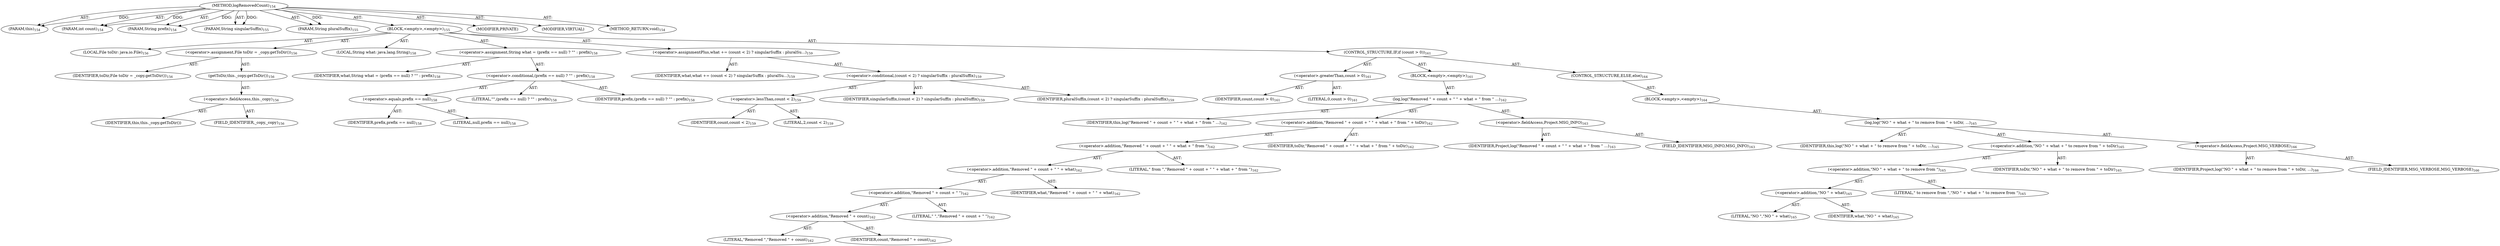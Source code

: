 digraph "logRemovedCount" {  
"111669149699" [label = <(METHOD,logRemovedCount)<SUB>154</SUB>> ]
"115964116995" [label = <(PARAM,this)<SUB>154</SUB>> ]
"115964116999" [label = <(PARAM,int count)<SUB>154</SUB>> ]
"115964117000" [label = <(PARAM,String prefix)<SUB>154</SUB>> ]
"115964117001" [label = <(PARAM,String singularSuffix)<SUB>155</SUB>> ]
"115964117002" [label = <(PARAM,String pluralSuffix)<SUB>155</SUB>> ]
"25769803781" [label = <(BLOCK,&lt;empty&gt;,&lt;empty&gt;)<SUB>155</SUB>> ]
"94489280517" [label = <(LOCAL,File toDir: java.io.File)<SUB>156</SUB>> ]
"30064771131" [label = <(&lt;operator&gt;.assignment,File toDir = _copy.getToDir())<SUB>156</SUB>> ]
"68719476792" [label = <(IDENTIFIER,toDir,File toDir = _copy.getToDir())<SUB>156</SUB>> ]
"30064771132" [label = <(getToDir,this._copy.getToDir())<SUB>156</SUB>> ]
"30064771133" [label = <(&lt;operator&gt;.fieldAccess,this._copy)<SUB>156</SUB>> ]
"68719476793" [label = <(IDENTIFIER,this,this._copy.getToDir())> ]
"55834574864" [label = <(FIELD_IDENTIFIER,_copy,_copy)<SUB>156</SUB>> ]
"94489280518" [label = <(LOCAL,String what: java.lang.String)<SUB>158</SUB>> ]
"30064771134" [label = <(&lt;operator&gt;.assignment,String what = (prefix == null) ? &quot;&quot; : prefix)<SUB>158</SUB>> ]
"68719476794" [label = <(IDENTIFIER,what,String what = (prefix == null) ? &quot;&quot; : prefix)<SUB>158</SUB>> ]
"30064771135" [label = <(&lt;operator&gt;.conditional,(prefix == null) ? &quot;&quot; : prefix)<SUB>158</SUB>> ]
"30064771136" [label = <(&lt;operator&gt;.equals,prefix == null)<SUB>158</SUB>> ]
"68719476795" [label = <(IDENTIFIER,prefix,prefix == null)<SUB>158</SUB>> ]
"90194313236" [label = <(LITERAL,null,prefix == null)<SUB>158</SUB>> ]
"90194313237" [label = <(LITERAL,&quot;&quot;,(prefix == null) ? &quot;&quot; : prefix)<SUB>158</SUB>> ]
"68719476796" [label = <(IDENTIFIER,prefix,(prefix == null) ? &quot;&quot; : prefix)<SUB>158</SUB>> ]
"30064771137" [label = <(&lt;operator&gt;.assignmentPlus,what += (count &lt; 2) ? singularSuffix : pluralSu...)<SUB>159</SUB>> ]
"68719476797" [label = <(IDENTIFIER,what,what += (count &lt; 2) ? singularSuffix : pluralSu...)<SUB>159</SUB>> ]
"30064771138" [label = <(&lt;operator&gt;.conditional,(count &lt; 2) ? singularSuffix : pluralSuffix)<SUB>159</SUB>> ]
"30064771139" [label = <(&lt;operator&gt;.lessThan,count &lt; 2)<SUB>159</SUB>> ]
"68719476798" [label = <(IDENTIFIER,count,count &lt; 2)<SUB>159</SUB>> ]
"90194313238" [label = <(LITERAL,2,count &lt; 2)<SUB>159</SUB>> ]
"68719476799" [label = <(IDENTIFIER,singularSuffix,(count &lt; 2) ? singularSuffix : pluralSuffix)<SUB>159</SUB>> ]
"68719476800" [label = <(IDENTIFIER,pluralSuffix,(count &lt; 2) ? singularSuffix : pluralSuffix)<SUB>159</SUB>> ]
"47244640258" [label = <(CONTROL_STRUCTURE,IF,if (count &gt; 0))<SUB>161</SUB>> ]
"30064771140" [label = <(&lt;operator&gt;.greaterThan,count &gt; 0)<SUB>161</SUB>> ]
"68719476801" [label = <(IDENTIFIER,count,count &gt; 0)<SUB>161</SUB>> ]
"90194313239" [label = <(LITERAL,0,count &gt; 0)<SUB>161</SUB>> ]
"25769803782" [label = <(BLOCK,&lt;empty&gt;,&lt;empty&gt;)<SUB>161</SUB>> ]
"30064771141" [label = <(log,log(&quot;Removed &quot; + count + &quot; &quot; + what + &quot; from &quot; ...)<SUB>162</SUB>> ]
"68719476749" [label = <(IDENTIFIER,this,log(&quot;Removed &quot; + count + &quot; &quot; + what + &quot; from &quot; ...)<SUB>162</SUB>> ]
"30064771142" [label = <(&lt;operator&gt;.addition,&quot;Removed &quot; + count + &quot; &quot; + what + &quot; from &quot; + toDir)<SUB>162</SUB>> ]
"30064771143" [label = <(&lt;operator&gt;.addition,&quot;Removed &quot; + count + &quot; &quot; + what + &quot; from &quot;)<SUB>162</SUB>> ]
"30064771144" [label = <(&lt;operator&gt;.addition,&quot;Removed &quot; + count + &quot; &quot; + what)<SUB>162</SUB>> ]
"30064771145" [label = <(&lt;operator&gt;.addition,&quot;Removed &quot; + count + &quot; &quot;)<SUB>162</SUB>> ]
"30064771146" [label = <(&lt;operator&gt;.addition,&quot;Removed &quot; + count)<SUB>162</SUB>> ]
"90194313240" [label = <(LITERAL,&quot;Removed &quot;,&quot;Removed &quot; + count)<SUB>162</SUB>> ]
"68719476802" [label = <(IDENTIFIER,count,&quot;Removed &quot; + count)<SUB>162</SUB>> ]
"90194313241" [label = <(LITERAL,&quot; &quot;,&quot;Removed &quot; + count + &quot; &quot;)<SUB>162</SUB>> ]
"68719476803" [label = <(IDENTIFIER,what,&quot;Removed &quot; + count + &quot; &quot; + what)<SUB>162</SUB>> ]
"90194313242" [label = <(LITERAL,&quot; from &quot;,&quot;Removed &quot; + count + &quot; &quot; + what + &quot; from &quot;)<SUB>162</SUB>> ]
"68719476804" [label = <(IDENTIFIER,toDir,&quot;Removed &quot; + count + &quot; &quot; + what + &quot; from &quot; + toDir)<SUB>162</SUB>> ]
"30064771147" [label = <(&lt;operator&gt;.fieldAccess,Project.MSG_INFO)<SUB>163</SUB>> ]
"68719476805" [label = <(IDENTIFIER,Project,log(&quot;Removed &quot; + count + &quot; &quot; + what + &quot; from &quot; ...)<SUB>163</SUB>> ]
"55834574865" [label = <(FIELD_IDENTIFIER,MSG_INFO,MSG_INFO)<SUB>163</SUB>> ]
"47244640259" [label = <(CONTROL_STRUCTURE,ELSE,else)<SUB>164</SUB>> ]
"25769803783" [label = <(BLOCK,&lt;empty&gt;,&lt;empty&gt;)<SUB>164</SUB>> ]
"30064771148" [label = <(log,log(&quot;NO &quot; + what + &quot; to remove from &quot; + toDir, ...)<SUB>165</SUB>> ]
"68719476750" [label = <(IDENTIFIER,this,log(&quot;NO &quot; + what + &quot; to remove from &quot; + toDir, ...)<SUB>165</SUB>> ]
"30064771149" [label = <(&lt;operator&gt;.addition,&quot;NO &quot; + what + &quot; to remove from &quot; + toDir)<SUB>165</SUB>> ]
"30064771150" [label = <(&lt;operator&gt;.addition,&quot;NO &quot; + what + &quot; to remove from &quot;)<SUB>165</SUB>> ]
"30064771151" [label = <(&lt;operator&gt;.addition,&quot;NO &quot; + what)<SUB>165</SUB>> ]
"90194313243" [label = <(LITERAL,&quot;NO &quot;,&quot;NO &quot; + what)<SUB>165</SUB>> ]
"68719476806" [label = <(IDENTIFIER,what,&quot;NO &quot; + what)<SUB>165</SUB>> ]
"90194313244" [label = <(LITERAL,&quot; to remove from &quot;,&quot;NO &quot; + what + &quot; to remove from &quot;)<SUB>165</SUB>> ]
"68719476807" [label = <(IDENTIFIER,toDir,&quot;NO &quot; + what + &quot; to remove from &quot; + toDir)<SUB>165</SUB>> ]
"30064771152" [label = <(&lt;operator&gt;.fieldAccess,Project.MSG_VERBOSE)<SUB>166</SUB>> ]
"68719476808" [label = <(IDENTIFIER,Project,log(&quot;NO &quot; + what + &quot; to remove from &quot; + toDir, ...)<SUB>166</SUB>> ]
"55834574866" [label = <(FIELD_IDENTIFIER,MSG_VERBOSE,MSG_VERBOSE)<SUB>166</SUB>> ]
"133143986183" [label = <(MODIFIER,PRIVATE)> ]
"133143986184" [label = <(MODIFIER,VIRTUAL)> ]
"128849018883" [label = <(METHOD_RETURN,void)<SUB>154</SUB>> ]
  "111669149699" -> "115964116995"  [ label = "AST: "] 
  "111669149699" -> "115964116999"  [ label = "AST: "] 
  "111669149699" -> "115964117000"  [ label = "AST: "] 
  "111669149699" -> "115964117001"  [ label = "AST: "] 
  "111669149699" -> "115964117002"  [ label = "AST: "] 
  "111669149699" -> "25769803781"  [ label = "AST: "] 
  "111669149699" -> "133143986183"  [ label = "AST: "] 
  "111669149699" -> "133143986184"  [ label = "AST: "] 
  "111669149699" -> "128849018883"  [ label = "AST: "] 
  "25769803781" -> "94489280517"  [ label = "AST: "] 
  "25769803781" -> "30064771131"  [ label = "AST: "] 
  "25769803781" -> "94489280518"  [ label = "AST: "] 
  "25769803781" -> "30064771134"  [ label = "AST: "] 
  "25769803781" -> "30064771137"  [ label = "AST: "] 
  "25769803781" -> "47244640258"  [ label = "AST: "] 
  "30064771131" -> "68719476792"  [ label = "AST: "] 
  "30064771131" -> "30064771132"  [ label = "AST: "] 
  "30064771132" -> "30064771133"  [ label = "AST: "] 
  "30064771133" -> "68719476793"  [ label = "AST: "] 
  "30064771133" -> "55834574864"  [ label = "AST: "] 
  "30064771134" -> "68719476794"  [ label = "AST: "] 
  "30064771134" -> "30064771135"  [ label = "AST: "] 
  "30064771135" -> "30064771136"  [ label = "AST: "] 
  "30064771135" -> "90194313237"  [ label = "AST: "] 
  "30064771135" -> "68719476796"  [ label = "AST: "] 
  "30064771136" -> "68719476795"  [ label = "AST: "] 
  "30064771136" -> "90194313236"  [ label = "AST: "] 
  "30064771137" -> "68719476797"  [ label = "AST: "] 
  "30064771137" -> "30064771138"  [ label = "AST: "] 
  "30064771138" -> "30064771139"  [ label = "AST: "] 
  "30064771138" -> "68719476799"  [ label = "AST: "] 
  "30064771138" -> "68719476800"  [ label = "AST: "] 
  "30064771139" -> "68719476798"  [ label = "AST: "] 
  "30064771139" -> "90194313238"  [ label = "AST: "] 
  "47244640258" -> "30064771140"  [ label = "AST: "] 
  "47244640258" -> "25769803782"  [ label = "AST: "] 
  "47244640258" -> "47244640259"  [ label = "AST: "] 
  "30064771140" -> "68719476801"  [ label = "AST: "] 
  "30064771140" -> "90194313239"  [ label = "AST: "] 
  "25769803782" -> "30064771141"  [ label = "AST: "] 
  "30064771141" -> "68719476749"  [ label = "AST: "] 
  "30064771141" -> "30064771142"  [ label = "AST: "] 
  "30064771141" -> "30064771147"  [ label = "AST: "] 
  "30064771142" -> "30064771143"  [ label = "AST: "] 
  "30064771142" -> "68719476804"  [ label = "AST: "] 
  "30064771143" -> "30064771144"  [ label = "AST: "] 
  "30064771143" -> "90194313242"  [ label = "AST: "] 
  "30064771144" -> "30064771145"  [ label = "AST: "] 
  "30064771144" -> "68719476803"  [ label = "AST: "] 
  "30064771145" -> "30064771146"  [ label = "AST: "] 
  "30064771145" -> "90194313241"  [ label = "AST: "] 
  "30064771146" -> "90194313240"  [ label = "AST: "] 
  "30064771146" -> "68719476802"  [ label = "AST: "] 
  "30064771147" -> "68719476805"  [ label = "AST: "] 
  "30064771147" -> "55834574865"  [ label = "AST: "] 
  "47244640259" -> "25769803783"  [ label = "AST: "] 
  "25769803783" -> "30064771148"  [ label = "AST: "] 
  "30064771148" -> "68719476750"  [ label = "AST: "] 
  "30064771148" -> "30064771149"  [ label = "AST: "] 
  "30064771148" -> "30064771152"  [ label = "AST: "] 
  "30064771149" -> "30064771150"  [ label = "AST: "] 
  "30064771149" -> "68719476807"  [ label = "AST: "] 
  "30064771150" -> "30064771151"  [ label = "AST: "] 
  "30064771150" -> "90194313244"  [ label = "AST: "] 
  "30064771151" -> "90194313243"  [ label = "AST: "] 
  "30064771151" -> "68719476806"  [ label = "AST: "] 
  "30064771152" -> "68719476808"  [ label = "AST: "] 
  "30064771152" -> "55834574866"  [ label = "AST: "] 
  "111669149699" -> "115964116995"  [ label = "DDG: "] 
  "111669149699" -> "115964116999"  [ label = "DDG: "] 
  "111669149699" -> "115964117000"  [ label = "DDG: "] 
  "111669149699" -> "115964117001"  [ label = "DDG: "] 
  "111669149699" -> "115964117002"  [ label = "DDG: "] 
}
